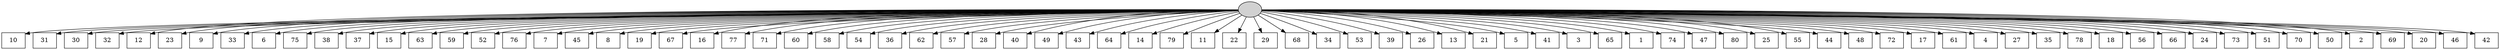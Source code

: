 digraph G {
0[style=filled, fillcolor=grey82, label=""];
1[shape=box,style=filled, fillcolor=white,label="10\n"];
2[shape=box,style=filled, fillcolor=white,label="31\n"];
3[shape=box,style=filled, fillcolor=white,label="30\n"];
4[shape=box,style=filled, fillcolor=white,label="32\n"];
5[shape=box,style=filled, fillcolor=white,label="12\n"];
6[shape=box,style=filled, fillcolor=white,label="23\n"];
7[shape=box,style=filled, fillcolor=white,label="9\n"];
8[shape=box,style=filled, fillcolor=white,label="33\n"];
9[shape=box,style=filled, fillcolor=white,label="6\n"];
10[shape=box,style=filled, fillcolor=white,label="75\n"];
11[shape=box,style=filled, fillcolor=white,label="38\n"];
12[shape=box,style=filled, fillcolor=white,label="37\n"];
13[shape=box,style=filled, fillcolor=white,label="15\n"];
14[shape=box,style=filled, fillcolor=white,label="63\n"];
15[shape=box,style=filled, fillcolor=white,label="59\n"];
16[shape=box,style=filled, fillcolor=white,label="52\n"];
17[shape=box,style=filled, fillcolor=white,label="76\n"];
18[shape=box,style=filled, fillcolor=white,label="7\n"];
19[shape=box,style=filled, fillcolor=white,label="45\n"];
20[shape=box,style=filled, fillcolor=white,label="8\n"];
21[shape=box,style=filled, fillcolor=white,label="19\n"];
22[shape=box,style=filled, fillcolor=white,label="67\n"];
23[shape=box,style=filled, fillcolor=white,label="16\n"];
24[shape=box,style=filled, fillcolor=white,label="77\n"];
25[shape=box,style=filled, fillcolor=white,label="71\n"];
26[shape=box,style=filled, fillcolor=white,label="60\n"];
27[shape=box,style=filled, fillcolor=white,label="58\n"];
28[shape=box,style=filled, fillcolor=white,label="54\n"];
29[shape=box,style=filled, fillcolor=white,label="36\n"];
30[shape=box,style=filled, fillcolor=white,label="62\n"];
31[shape=box,style=filled, fillcolor=white,label="57\n"];
32[shape=box,style=filled, fillcolor=white,label="28\n"];
33[shape=box,style=filled, fillcolor=white,label="40\n"];
34[shape=box,style=filled, fillcolor=white,label="49\n"];
35[shape=box,style=filled, fillcolor=white,label="43\n"];
36[shape=box,style=filled, fillcolor=white,label="64\n"];
37[shape=box,style=filled, fillcolor=white,label="14\n"];
38[shape=box,style=filled, fillcolor=white,label="79\n"];
39[shape=box,style=filled, fillcolor=white,label="11\n"];
40[shape=box,style=filled, fillcolor=white,label="22\n"];
41[shape=box,style=filled, fillcolor=white,label="29\n"];
42[shape=box,style=filled, fillcolor=white,label="68\n"];
43[shape=box,style=filled, fillcolor=white,label="34\n"];
44[shape=box,style=filled, fillcolor=white,label="53\n"];
45[shape=box,style=filled, fillcolor=white,label="39\n"];
46[shape=box,style=filled, fillcolor=white,label="26\n"];
47[shape=box,style=filled, fillcolor=white,label="13\n"];
48[shape=box,style=filled, fillcolor=white,label="21\n"];
49[shape=box,style=filled, fillcolor=white,label="5\n"];
50[shape=box,style=filled, fillcolor=white,label="41\n"];
51[shape=box,style=filled, fillcolor=white,label="3\n"];
52[shape=box,style=filled, fillcolor=white,label="65\n"];
53[shape=box,style=filled, fillcolor=white,label="1\n"];
54[shape=box,style=filled, fillcolor=white,label="74\n"];
55[shape=box,style=filled, fillcolor=white,label="47\n"];
56[shape=box,style=filled, fillcolor=white,label="80\n"];
57[shape=box,style=filled, fillcolor=white,label="25\n"];
58[shape=box,style=filled, fillcolor=white,label="55\n"];
59[shape=box,style=filled, fillcolor=white,label="44\n"];
60[shape=box,style=filled, fillcolor=white,label="48\n"];
61[shape=box,style=filled, fillcolor=white,label="72\n"];
62[shape=box,style=filled, fillcolor=white,label="17\n"];
63[shape=box,style=filled, fillcolor=white,label="61\n"];
64[shape=box,style=filled, fillcolor=white,label="4\n"];
65[shape=box,style=filled, fillcolor=white,label="27\n"];
66[shape=box,style=filled, fillcolor=white,label="35\n"];
67[shape=box,style=filled, fillcolor=white,label="78\n"];
68[shape=box,style=filled, fillcolor=white,label="18\n"];
69[shape=box,style=filled, fillcolor=white,label="56\n"];
70[shape=box,style=filled, fillcolor=white,label="66\n"];
71[shape=box,style=filled, fillcolor=white,label="24\n"];
72[shape=box,style=filled, fillcolor=white,label="73\n"];
73[shape=box,style=filled, fillcolor=white,label="51\n"];
74[shape=box,style=filled, fillcolor=white,label="70\n"];
75[shape=box,style=filled, fillcolor=white,label="50\n"];
76[shape=box,style=filled, fillcolor=white,label="2\n"];
77[shape=box,style=filled, fillcolor=white,label="69\n"];
78[shape=box,style=filled, fillcolor=white,label="20\n"];
79[shape=box,style=filled, fillcolor=white,label="46\n"];
80[shape=box,style=filled, fillcolor=white,label="42\n"];
0->1 ;
0->2 ;
0->3 ;
0->4 ;
0->5 ;
0->6 ;
0->7 ;
0->8 ;
0->9 ;
0->10 ;
0->11 ;
0->12 ;
0->13 ;
0->14 ;
0->15 ;
0->16 ;
0->17 ;
0->18 ;
0->19 ;
0->20 ;
0->21 ;
0->22 ;
0->23 ;
0->24 ;
0->25 ;
0->26 ;
0->27 ;
0->28 ;
0->29 ;
0->30 ;
0->31 ;
0->32 ;
0->33 ;
0->34 ;
0->35 ;
0->36 ;
0->37 ;
0->38 ;
0->39 ;
0->40 ;
0->41 ;
0->42 ;
0->43 ;
0->44 ;
0->45 ;
0->46 ;
0->47 ;
0->48 ;
0->49 ;
0->50 ;
0->51 ;
0->52 ;
0->53 ;
0->54 ;
0->55 ;
0->56 ;
0->57 ;
0->58 ;
0->59 ;
0->60 ;
0->61 ;
0->62 ;
0->63 ;
0->64 ;
0->65 ;
0->66 ;
0->67 ;
0->68 ;
0->69 ;
0->70 ;
0->71 ;
0->72 ;
0->73 ;
0->74 ;
0->75 ;
0->76 ;
0->77 ;
0->78 ;
0->79 ;
0->80 ;
}
